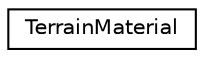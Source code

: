 digraph G
{
  edge [fontname="Helvetica",fontsize="10",labelfontname="Helvetica",labelfontsize="10"];
  node [fontname="Helvetica",fontsize="10",shape=record];
  rankdir="LR";
  Node1 [label="TerrainMaterial",height=0.2,width=0.4,color="black", fillcolor="white", style="filled",URL="$struct_terrain_material.html"];
}
